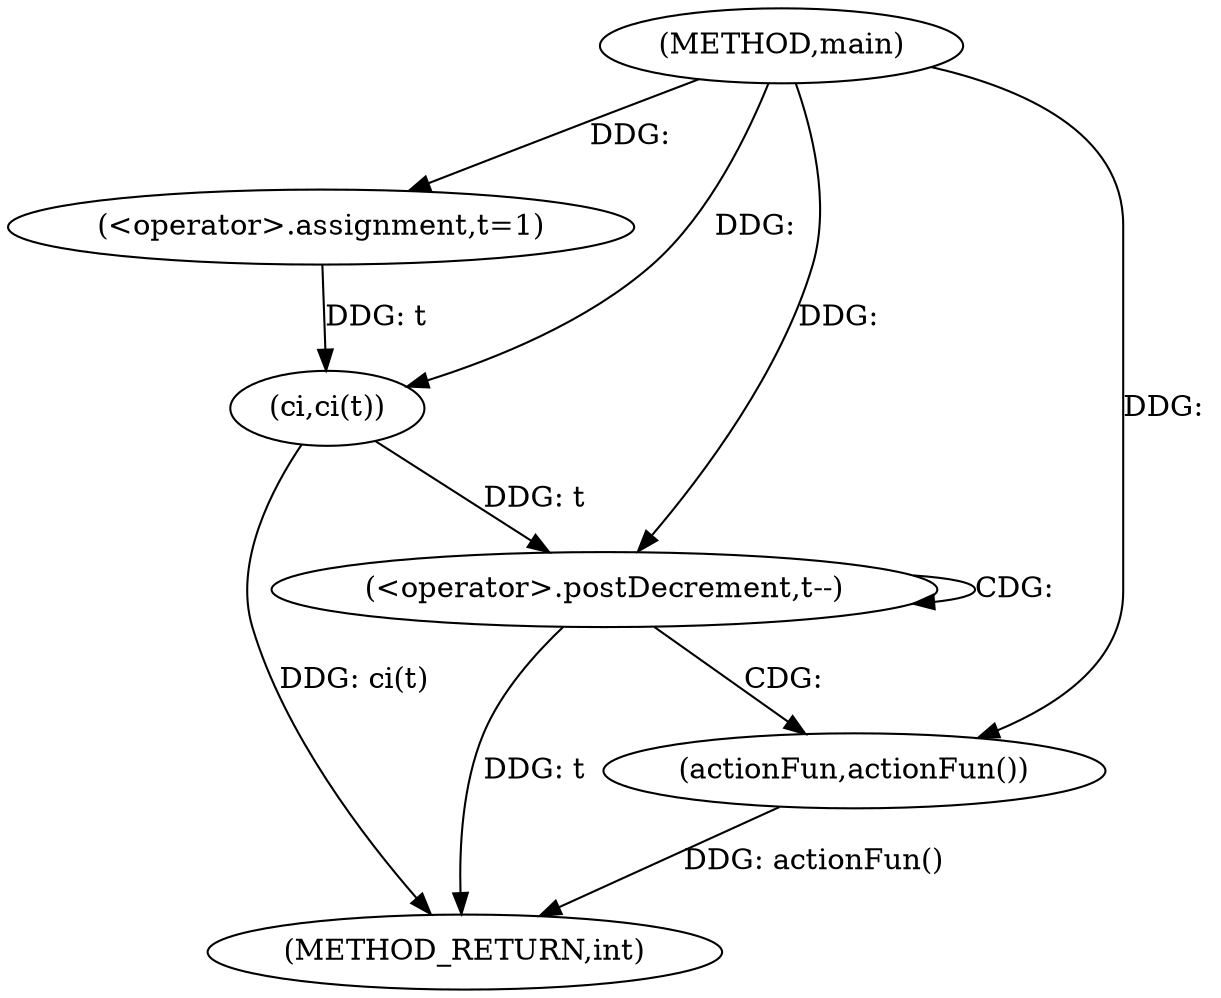 digraph "main" {  
"1000248" [label = "(METHOD,main)" ]
"1000261" [label = "(METHOD_RETURN,int)" ]
"1000251" [label = "(<operator>.assignment,t=1)" ]
"1000254" [label = "(ci,ci(t))" ]
"1000257" [label = "(<operator>.postDecrement,t--)" ]
"1000260" [label = "(actionFun,actionFun())" ]
  "1000254" -> "1000261"  [ label = "DDG: ci(t)"] 
  "1000257" -> "1000261"  [ label = "DDG: t"] 
  "1000260" -> "1000261"  [ label = "DDG: actionFun()"] 
  "1000248" -> "1000251"  [ label = "DDG: "] 
  "1000251" -> "1000254"  [ label = "DDG: t"] 
  "1000248" -> "1000254"  [ label = "DDG: "] 
  "1000254" -> "1000257"  [ label = "DDG: t"] 
  "1000248" -> "1000257"  [ label = "DDG: "] 
  "1000248" -> "1000260"  [ label = "DDG: "] 
  "1000257" -> "1000260"  [ label = "CDG: "] 
  "1000257" -> "1000257"  [ label = "CDG: "] 
}

